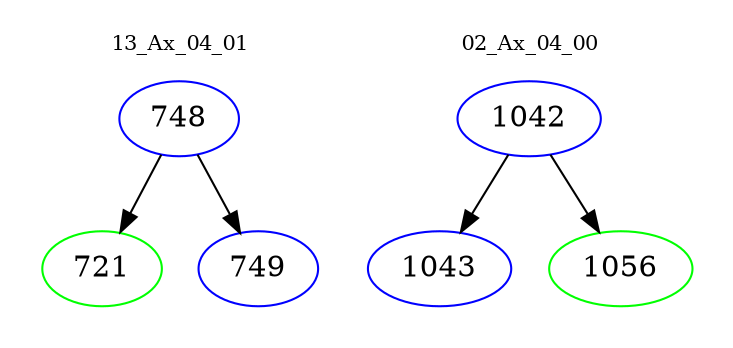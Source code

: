 digraph{
subgraph cluster_0 {
color = white
label = "13_Ax_04_01";
fontsize=10;
T0_748 [label="748", color="blue"]
T0_748 -> T0_721 [color="black"]
T0_721 [label="721", color="green"]
T0_748 -> T0_749 [color="black"]
T0_749 [label="749", color="blue"]
}
subgraph cluster_1 {
color = white
label = "02_Ax_04_00";
fontsize=10;
T1_1042 [label="1042", color="blue"]
T1_1042 -> T1_1043 [color="black"]
T1_1043 [label="1043", color="blue"]
T1_1042 -> T1_1056 [color="black"]
T1_1056 [label="1056", color="green"]
}
}

